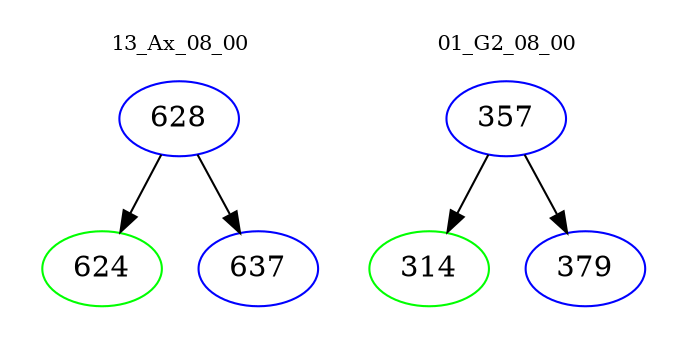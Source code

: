 digraph{
subgraph cluster_0 {
color = white
label = "13_Ax_08_00";
fontsize=10;
T0_628 [label="628", color="blue"]
T0_628 -> T0_624 [color="black"]
T0_624 [label="624", color="green"]
T0_628 -> T0_637 [color="black"]
T0_637 [label="637", color="blue"]
}
subgraph cluster_1 {
color = white
label = "01_G2_08_00";
fontsize=10;
T1_357 [label="357", color="blue"]
T1_357 -> T1_314 [color="black"]
T1_314 [label="314", color="green"]
T1_357 -> T1_379 [color="black"]
T1_379 [label="379", color="blue"]
}
}
